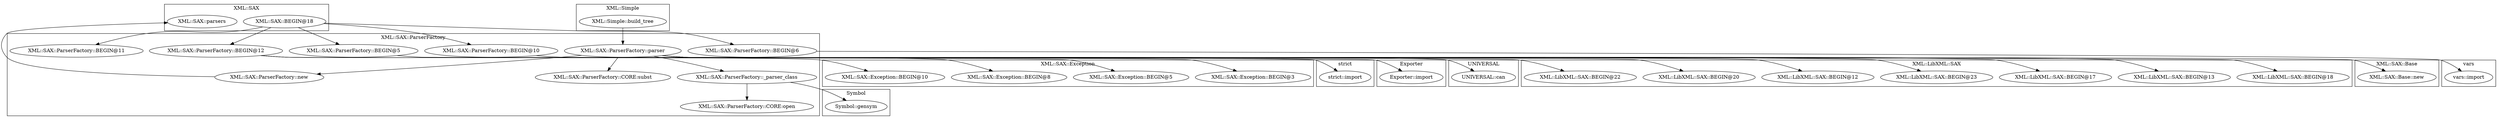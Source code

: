 digraph {
graph [overlap=false]
subgraph cluster_Symbol {
	label="Symbol";
	"Symbol::gensym";
}
subgraph cluster_vars {
	label="vars";
	"vars::import";
}
subgraph cluster_XML_SAX {
	label="XML::SAX";
	"XML::SAX::BEGIN@18";
	"XML::SAX::parsers";
}
subgraph cluster_UNIVERSAL {
	label="UNIVERSAL";
	"UNIVERSAL::can";
}
subgraph cluster_XML_Simple {
	label="XML::Simple";
	"XML::Simple::build_tree";
}
subgraph cluster_strict {
	label="strict";
	"strict::import";
}
subgraph cluster_XML_SAX_ParserFactory {
	label="XML::SAX::ParserFactory";
	"XML::SAX::ParserFactory::CORE:open";
	"XML::SAX::ParserFactory::new";
	"XML::SAX::ParserFactory::_parser_class";
	"XML::SAX::ParserFactory::BEGIN@12";
	"XML::SAX::ParserFactory::BEGIN@11";
	"XML::SAX::ParserFactory::CORE:subst";
	"XML::SAX::ParserFactory::BEGIN@5";
	"XML::SAX::ParserFactory::BEGIN@10";
	"XML::SAX::ParserFactory::parser";
	"XML::SAX::ParserFactory::BEGIN@6";
}
subgraph cluster_Exporter {
	label="Exporter";
	"Exporter::import";
}
subgraph cluster_XML_LibXML_SAX {
	label="XML::LibXML::SAX";
	"XML::LibXML::SAX::BEGIN@23";
	"XML::LibXML::SAX::BEGIN@12";
	"XML::LibXML::SAX::BEGIN@20";
	"XML::LibXML::SAX::BEGIN@22";
	"XML::LibXML::SAX::BEGIN@18";
	"XML::LibXML::SAX::BEGIN@13";
	"XML::LibXML::SAX::BEGIN@17";
}
subgraph cluster_XML_SAX_Base {
	label="XML::SAX::Base";
	"XML::SAX::Base::new";
}
subgraph cluster_XML_SAX_Exception {
	label="XML::SAX::Exception";
	"XML::SAX::Exception::BEGIN@8";
	"XML::SAX::Exception::BEGIN@10";
	"XML::SAX::Exception::BEGIN@3";
	"XML::SAX::Exception::BEGIN@5";
}
"XML::SAX::ParserFactory::BEGIN@12" -> "XML::SAX::Exception::BEGIN@10";
"XML::SAX::BEGIN@18" -> "XML::SAX::ParserFactory::BEGIN@10";
"XML::SAX::ParserFactory::parser" -> "XML::LibXML::SAX::BEGIN@12";
"XML::SAX::ParserFactory::parser" -> "XML::LibXML::SAX::BEGIN@20";
"XML::SAX::ParserFactory::BEGIN@10" -> "Exporter::import";
"XML::SAX::BEGIN@18" -> "XML::SAX::ParserFactory::BEGIN@6";
"XML::SAX::ParserFactory::BEGIN@12" -> "XML::SAX::Exception::BEGIN@8";
"XML::SAX::ParserFactory::BEGIN@12" -> "XML::SAX::Exception::BEGIN@5";
"XML::SAX::ParserFactory::parser" -> "XML::SAX::ParserFactory::new";
"XML::SAX::ParserFactory::new" -> "XML::SAX::parsers";
"XML::SAX::BEGIN@18" -> "XML::SAX::ParserFactory::BEGIN@5";
"XML::SAX::BEGIN@18" -> "XML::SAX::ParserFactory::BEGIN@12";
"XML::SAX::ParserFactory::parser" -> "XML::LibXML::SAX::BEGIN@22";
"XML::SAX::ParserFactory::parser" -> "XML::SAX::Base::new";
"XML::SAX::ParserFactory::parser" -> "XML::SAX::ParserFactory::CORE:subst";
"XML::SAX::ParserFactory::parser" -> "XML::LibXML::SAX::BEGIN@17";
"XML::SAX::ParserFactory::parser" -> "XML::LibXML::SAX::BEGIN@13";
"XML::SAX::ParserFactory::parser" -> "UNIVERSAL::can";
"XML::Simple::build_tree" -> "XML::SAX::ParserFactory::parser";
"XML::SAX::ParserFactory::parser" -> "XML::LibXML::SAX::BEGIN@23";
"XML::SAX::ParserFactory::parser" -> "XML::SAX::ParserFactory::_parser_class";
"XML::SAX::ParserFactory::_parser_class" -> "Symbol::gensym";
"XML::SAX::ParserFactory::_parser_class" -> "XML::SAX::ParserFactory::CORE:open";
"XML::SAX::ParserFactory::BEGIN@6" -> "vars::import";
"XML::SAX::ParserFactory::BEGIN@12" -> "XML::SAX::Exception::BEGIN@3";
"XML::SAX::ParserFactory::parser" -> "XML::LibXML::SAX::BEGIN@18";
"XML::SAX::BEGIN@18" -> "XML::SAX::ParserFactory::BEGIN@11";
"XML::SAX::ParserFactory::BEGIN@5" -> "strict::import";
}
